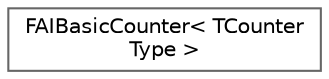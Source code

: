 digraph "Graphical Class Hierarchy"
{
 // INTERACTIVE_SVG=YES
 // LATEX_PDF_SIZE
  bgcolor="transparent";
  edge [fontname=Helvetica,fontsize=10,labelfontname=Helvetica,labelfontsize=10];
  node [fontname=Helvetica,fontsize=10,shape=box,height=0.2,width=0.4];
  rankdir="LR";
  Node0 [id="Node000000",label="FAIBasicCounter\< TCounter\lType \>",height=0.2,width=0.4,color="grey40", fillcolor="white", style="filled",URL="$dc/d7e/structFAIBasicCounter.html",tooltip=" "];
}
